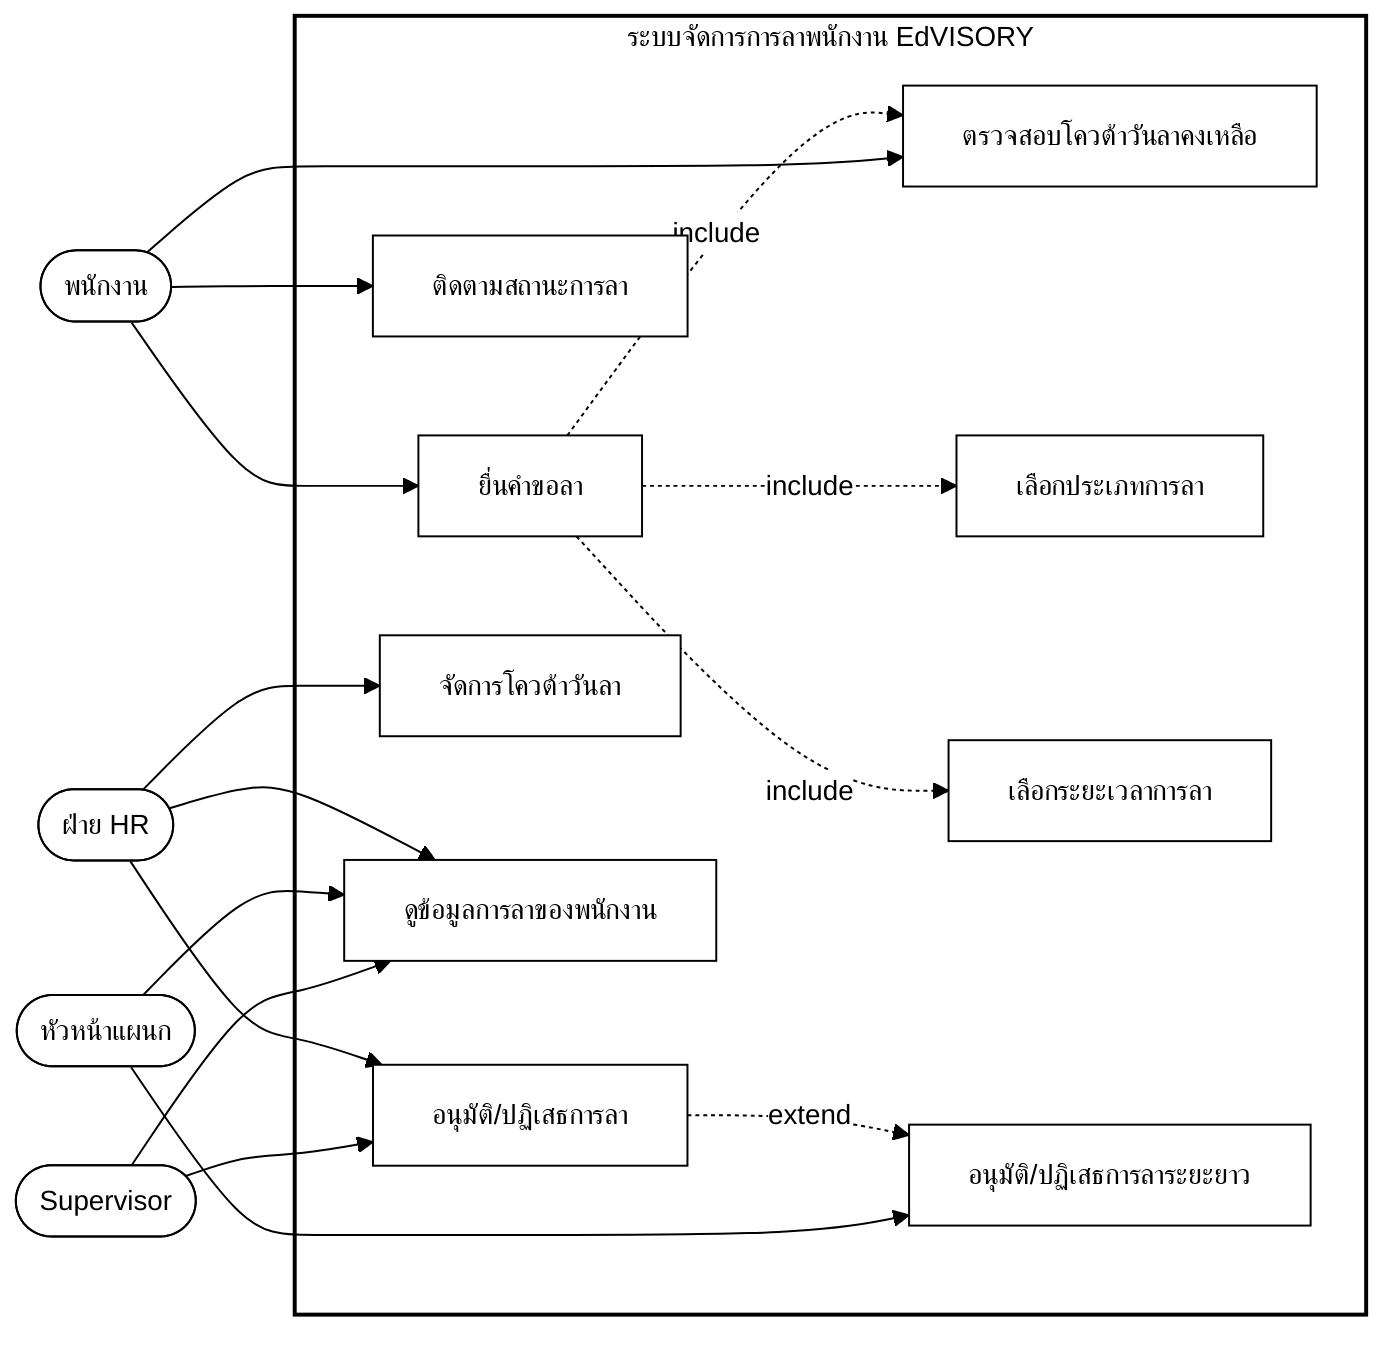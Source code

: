 %%{init: {
  'theme': 'base',
  'themeVariables': {
    'primaryColor': '#ffffff',
    'primaryTextColor': '#000000',
    'primaryBorderColor': '#000000',
    'lineColor': '#000000',
    'secondaryColor': '#ffffff',
    'tertiaryColor': '#ffffff',
    'fontSize': '14px'
  },
  'layout': 'fixed'
}}%%

flowchart LR
 classDef white fill:#ffffff,stroke:#000000
 classDef whiteWithBold stroke:#000000,stroke-width:2px
 
 subgraph System["ระบบจัดการการลาพนักงาน EdVISORY"]
    direction TB
        UC1["ตรวจสอบโควต้าวันลาคงเหลือ"]
        UC2["ยื่นคำขอลา"]
        UC3["เลือกประเภทการลา"]
        UC4["เลือกระยะเวลาการลา"]
        UC5["ติดตามสถานะการลา"]
        UC6["อนุมัติ/ปฏิเสธการลา"]
        UC7["อนุมัติ/ปฏิเสธการลาระยะยาว"]
        UC8["จัดการโควต้าวันลา"]
        UC9["ดูข้อมูลการลาของพนักงาน"]
  end
    Employee(["พนักงาน"]) --> UC1 & UC2 & UC5
    Supervisor(["Supervisor"]) --> UC6 & UC9
    DeptHead(["หัวหน้าแผนก"]) --> UC7 & UC9
    HR(["ฝ่าย HR"]) --> UC6 & UC8 & UC9
    UC2 -. include .-> UC3 & UC4 & UC1
    UC6 -. extend .-> UC7
    
    class System whiteWithBold
    class Employee,Supervisor,DeptHead,HR,UC1,UC2,UC3,UC4,UC5,UC6,UC7,UC8,UC9 white